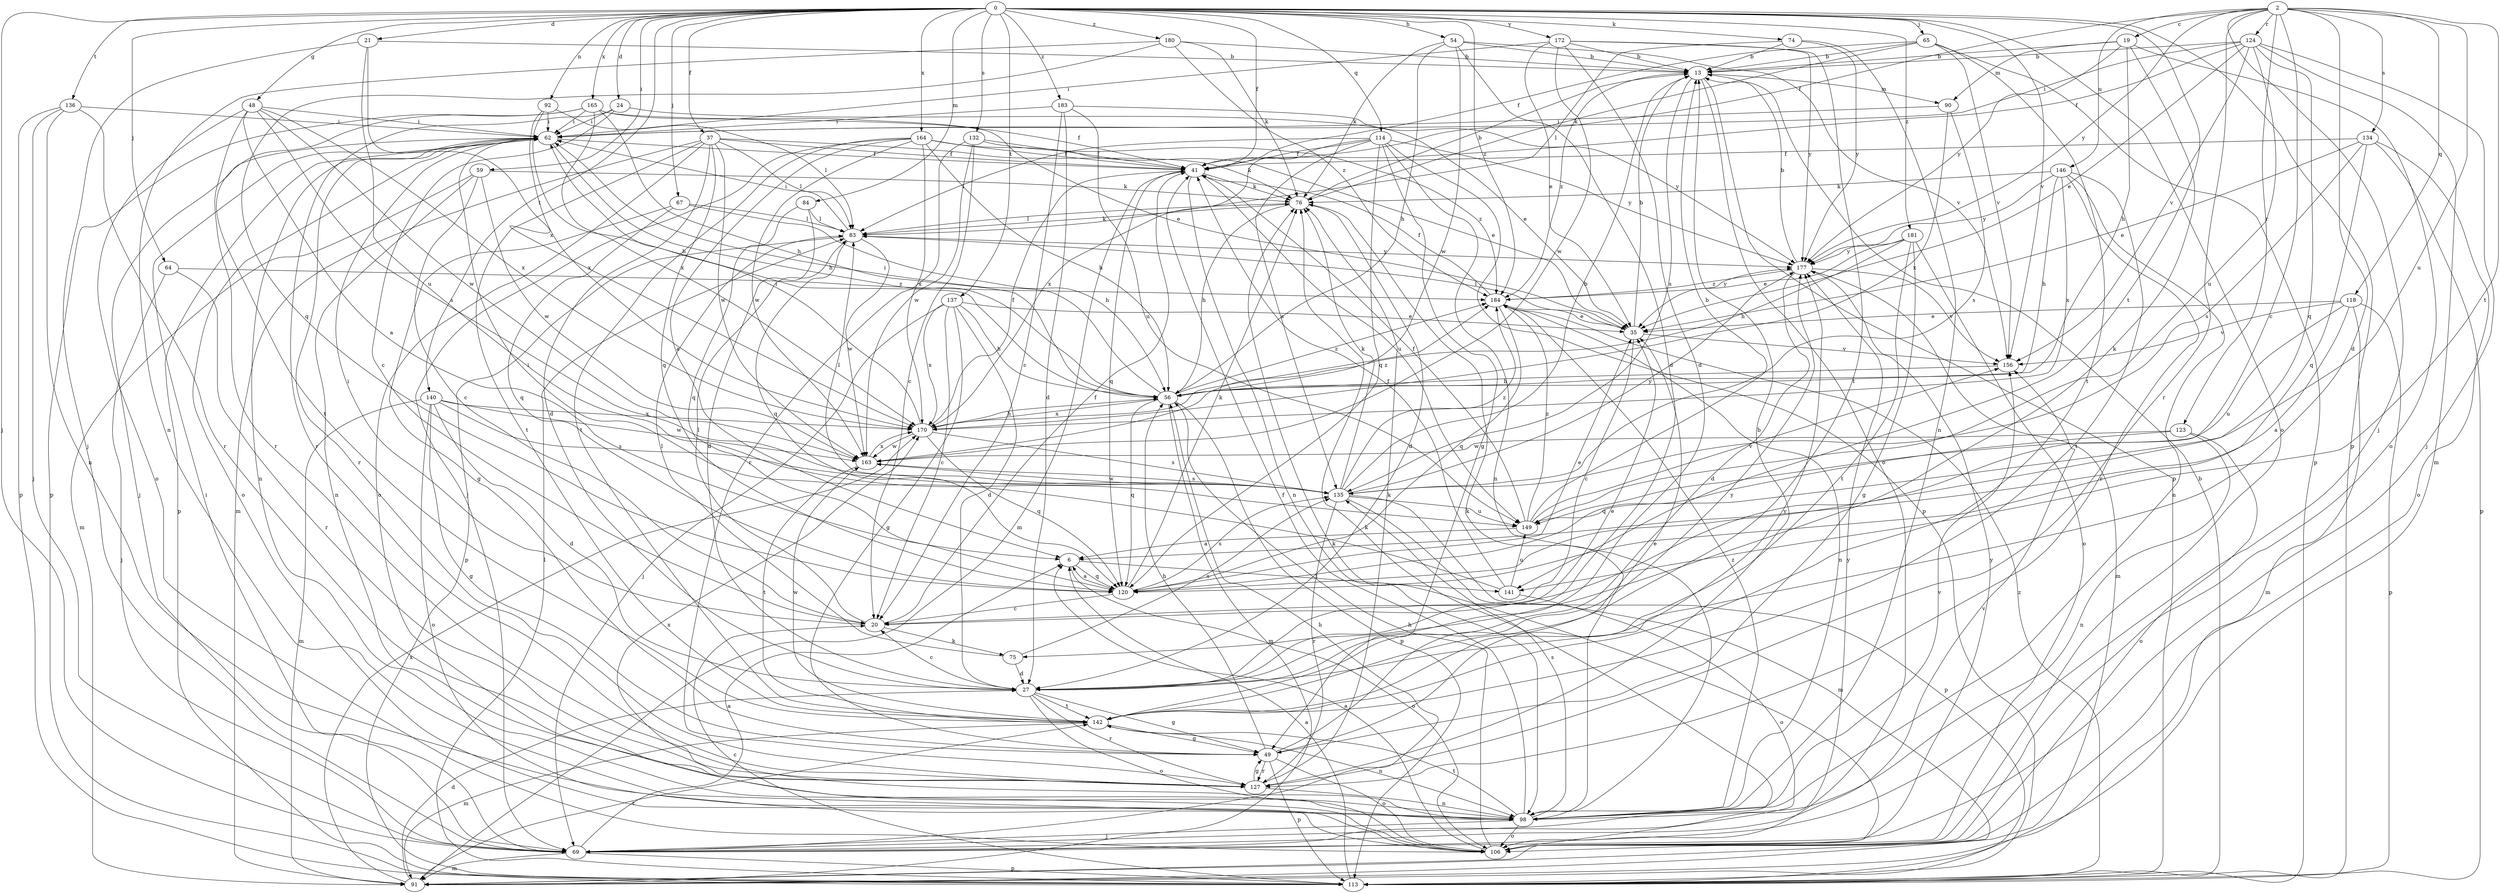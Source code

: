 strict digraph  {
0;
2;
6;
13;
19;
20;
21;
24;
27;
35;
37;
41;
48;
49;
54;
56;
59;
62;
64;
65;
67;
69;
74;
75;
76;
83;
84;
90;
91;
92;
98;
106;
113;
114;
118;
120;
123;
124;
127;
132;
134;
135;
136;
137;
140;
141;
142;
146;
149;
156;
163;
164;
165;
170;
172;
177;
180;
181;
183;
184;
0 -> 21  [label=d];
0 -> 24  [label=d];
0 -> 37  [label=f];
0 -> 41  [label=f];
0 -> 48  [label=g];
0 -> 54  [label=h];
0 -> 59  [label=i];
0 -> 64  [label=j];
0 -> 65  [label=j];
0 -> 67  [label=j];
0 -> 69  [label=j];
0 -> 74  [label=k];
0 -> 84  [label=m];
0 -> 92  [label=n];
0 -> 106  [label=o];
0 -> 113  [label=p];
0 -> 114  [label=q];
0 -> 132  [label=s];
0 -> 136  [label=t];
0 -> 137  [label=t];
0 -> 140  [label=t];
0 -> 141  [label=t];
0 -> 156  [label=v];
0 -> 164  [label=x];
0 -> 165  [label=x];
0 -> 172  [label=y];
0 -> 180  [label=z];
0 -> 181  [label=z];
0 -> 183  [label=z];
0 -> 184  [label=z];
2 -> 19  [label=c];
2 -> 20  [label=c];
2 -> 27  [label=d];
2 -> 41  [label=f];
2 -> 69  [label=j];
2 -> 118  [label=q];
2 -> 123  [label=r];
2 -> 124  [label=r];
2 -> 127  [label=r];
2 -> 134  [label=s];
2 -> 141  [label=t];
2 -> 146  [label=u];
2 -> 149  [label=u];
2 -> 177  [label=y];
6 -> 106  [label=o];
6 -> 120  [label=q];
6 -> 141  [label=t];
13 -> 90  [label=m];
13 -> 106  [label=o];
13 -> 113  [label=p];
13 -> 135  [label=s];
13 -> 184  [label=z];
19 -> 13  [label=b];
19 -> 56  [label=h];
19 -> 75  [label=k];
19 -> 90  [label=m];
19 -> 106  [label=o];
19 -> 177  [label=y];
20 -> 41  [label=f];
20 -> 62  [label=i];
20 -> 75  [label=k];
20 -> 83  [label=l];
21 -> 13  [label=b];
21 -> 69  [label=j];
21 -> 149  [label=u];
21 -> 170  [label=x];
24 -> 20  [label=c];
24 -> 35  [label=e];
24 -> 62  [label=i];
24 -> 127  [label=r];
27 -> 20  [label=c];
27 -> 35  [label=e];
27 -> 49  [label=g];
27 -> 106  [label=o];
27 -> 127  [label=r];
27 -> 142  [label=t];
35 -> 13  [label=b];
35 -> 20  [label=c];
35 -> 83  [label=l];
35 -> 156  [label=v];
37 -> 27  [label=d];
37 -> 41  [label=f];
37 -> 76  [label=k];
37 -> 83  [label=l];
37 -> 91  [label=m];
37 -> 106  [label=o];
37 -> 120  [label=q];
37 -> 142  [label=t];
37 -> 163  [label=w];
41 -> 76  [label=k];
41 -> 91  [label=m];
41 -> 98  [label=n];
41 -> 120  [label=q];
41 -> 149  [label=u];
48 -> 6  [label=a];
48 -> 62  [label=i];
48 -> 106  [label=o];
48 -> 127  [label=r];
48 -> 135  [label=s];
48 -> 163  [label=w];
48 -> 170  [label=x];
49 -> 35  [label=e];
49 -> 56  [label=h];
49 -> 106  [label=o];
49 -> 113  [label=p];
49 -> 127  [label=r];
49 -> 177  [label=y];
54 -> 13  [label=b];
54 -> 27  [label=d];
54 -> 56  [label=h];
54 -> 76  [label=k];
54 -> 156  [label=v];
54 -> 163  [label=w];
56 -> 62  [label=i];
56 -> 91  [label=m];
56 -> 113  [label=p];
56 -> 120  [label=q];
56 -> 170  [label=x];
56 -> 184  [label=z];
59 -> 20  [label=c];
59 -> 76  [label=k];
59 -> 91  [label=m];
59 -> 98  [label=n];
59 -> 163  [label=w];
62 -> 41  [label=f];
62 -> 56  [label=h];
62 -> 69  [label=j];
62 -> 98  [label=n];
62 -> 106  [label=o];
62 -> 113  [label=p];
62 -> 127  [label=r];
64 -> 69  [label=j];
64 -> 127  [label=r];
64 -> 184  [label=z];
65 -> 13  [label=b];
65 -> 41  [label=f];
65 -> 76  [label=k];
65 -> 113  [label=p];
65 -> 142  [label=t];
65 -> 156  [label=v];
67 -> 49  [label=g];
67 -> 56  [label=h];
67 -> 83  [label=l];
67 -> 120  [label=q];
69 -> 6  [label=a];
69 -> 56  [label=h];
69 -> 62  [label=i];
69 -> 76  [label=k];
69 -> 91  [label=m];
69 -> 113  [label=p];
69 -> 156  [label=v];
69 -> 177  [label=y];
74 -> 13  [label=b];
74 -> 83  [label=l];
74 -> 98  [label=n];
74 -> 177  [label=y];
75 -> 27  [label=d];
75 -> 83  [label=l];
75 -> 135  [label=s];
76 -> 13  [label=b];
76 -> 27  [label=d];
76 -> 56  [label=h];
76 -> 83  [label=l];
83 -> 62  [label=i];
83 -> 76  [label=k];
83 -> 113  [label=p];
83 -> 120  [label=q];
83 -> 163  [label=w];
83 -> 177  [label=y];
84 -> 27  [label=d];
84 -> 83  [label=l];
84 -> 120  [label=q];
90 -> 62  [label=i];
90 -> 135  [label=s];
90 -> 170  [label=x];
91 -> 27  [label=d];
91 -> 76  [label=k];
91 -> 142  [label=t];
91 -> 170  [label=x];
92 -> 56  [label=h];
92 -> 62  [label=i];
92 -> 83  [label=l];
92 -> 170  [label=x];
98 -> 41  [label=f];
98 -> 69  [label=j];
98 -> 76  [label=k];
98 -> 106  [label=o];
98 -> 135  [label=s];
98 -> 142  [label=t];
98 -> 156  [label=v];
98 -> 170  [label=x];
98 -> 184  [label=z];
106 -> 6  [label=a];
106 -> 56  [label=h];
106 -> 177  [label=y];
113 -> 6  [label=a];
113 -> 13  [label=b];
113 -> 20  [label=c];
113 -> 83  [label=l];
113 -> 184  [label=z];
114 -> 41  [label=f];
114 -> 49  [label=g];
114 -> 83  [label=l];
114 -> 98  [label=n];
114 -> 113  [label=p];
114 -> 120  [label=q];
114 -> 135  [label=s];
114 -> 170  [label=x];
114 -> 177  [label=y];
118 -> 6  [label=a];
118 -> 35  [label=e];
118 -> 91  [label=m];
118 -> 113  [label=p];
118 -> 149  [label=u];
118 -> 156  [label=v];
120 -> 6  [label=a];
120 -> 20  [label=c];
120 -> 35  [label=e];
120 -> 76  [label=k];
120 -> 135  [label=s];
123 -> 98  [label=n];
123 -> 106  [label=o];
123 -> 120  [label=q];
123 -> 163  [label=w];
124 -> 13  [label=b];
124 -> 35  [label=e];
124 -> 41  [label=f];
124 -> 62  [label=i];
124 -> 69  [label=j];
124 -> 91  [label=m];
124 -> 120  [label=q];
124 -> 149  [label=u];
124 -> 156  [label=v];
127 -> 13  [label=b];
127 -> 49  [label=g];
127 -> 76  [label=k];
127 -> 98  [label=n];
132 -> 20  [label=c];
132 -> 41  [label=f];
132 -> 127  [label=r];
132 -> 163  [label=w];
132 -> 184  [label=z];
134 -> 35  [label=e];
134 -> 41  [label=f];
134 -> 106  [label=o];
134 -> 113  [label=p];
134 -> 120  [label=q];
134 -> 135  [label=s];
135 -> 13  [label=b];
135 -> 76  [label=k];
135 -> 83  [label=l];
135 -> 91  [label=m];
135 -> 113  [label=p];
135 -> 127  [label=r];
135 -> 149  [label=u];
135 -> 163  [label=w];
135 -> 177  [label=y];
135 -> 184  [label=z];
136 -> 62  [label=i];
136 -> 69  [label=j];
136 -> 98  [label=n];
136 -> 113  [label=p];
136 -> 127  [label=r];
137 -> 20  [label=c];
137 -> 27  [label=d];
137 -> 35  [label=e];
137 -> 49  [label=g];
137 -> 56  [label=h];
137 -> 69  [label=j];
137 -> 170  [label=x];
140 -> 27  [label=d];
140 -> 49  [label=g];
140 -> 91  [label=m];
140 -> 106  [label=o];
140 -> 135  [label=s];
140 -> 163  [label=w];
140 -> 170  [label=x];
141 -> 41  [label=f];
141 -> 62  [label=i];
141 -> 106  [label=o];
141 -> 149  [label=u];
142 -> 49  [label=g];
142 -> 91  [label=m];
142 -> 98  [label=n];
142 -> 163  [label=w];
142 -> 177  [label=y];
146 -> 56  [label=h];
146 -> 76  [label=k];
146 -> 98  [label=n];
146 -> 127  [label=r];
146 -> 142  [label=t];
146 -> 170  [label=x];
146 -> 177  [label=y];
149 -> 6  [label=a];
149 -> 13  [label=b];
149 -> 41  [label=f];
149 -> 156  [label=v];
149 -> 184  [label=z];
156 -> 56  [label=h];
163 -> 135  [label=s];
163 -> 142  [label=t];
163 -> 170  [label=x];
164 -> 6  [label=a];
164 -> 35  [label=e];
164 -> 41  [label=f];
164 -> 56  [label=h];
164 -> 69  [label=j];
164 -> 142  [label=t];
164 -> 163  [label=w];
164 -> 170  [label=x];
165 -> 35  [label=e];
165 -> 41  [label=f];
165 -> 56  [label=h];
165 -> 62  [label=i];
165 -> 113  [label=p];
165 -> 142  [label=t];
165 -> 170  [label=x];
170 -> 41  [label=f];
170 -> 56  [label=h];
170 -> 62  [label=i];
170 -> 120  [label=q];
170 -> 135  [label=s];
170 -> 163  [label=w];
170 -> 184  [label=z];
172 -> 13  [label=b];
172 -> 27  [label=d];
172 -> 35  [label=e];
172 -> 62  [label=i];
172 -> 142  [label=t];
172 -> 163  [label=w];
172 -> 177  [label=y];
177 -> 13  [label=b];
177 -> 27  [label=d];
177 -> 91  [label=m];
177 -> 156  [label=v];
177 -> 184  [label=z];
180 -> 13  [label=b];
180 -> 76  [label=k];
180 -> 98  [label=n];
180 -> 120  [label=q];
180 -> 184  [label=z];
181 -> 35  [label=e];
181 -> 49  [label=g];
181 -> 56  [label=h];
181 -> 106  [label=o];
181 -> 142  [label=t];
181 -> 177  [label=y];
183 -> 20  [label=c];
183 -> 27  [label=d];
183 -> 62  [label=i];
183 -> 149  [label=u];
183 -> 177  [label=y];
184 -> 35  [label=e];
184 -> 41  [label=f];
184 -> 98  [label=n];
184 -> 120  [label=q];
184 -> 177  [label=y];
}
